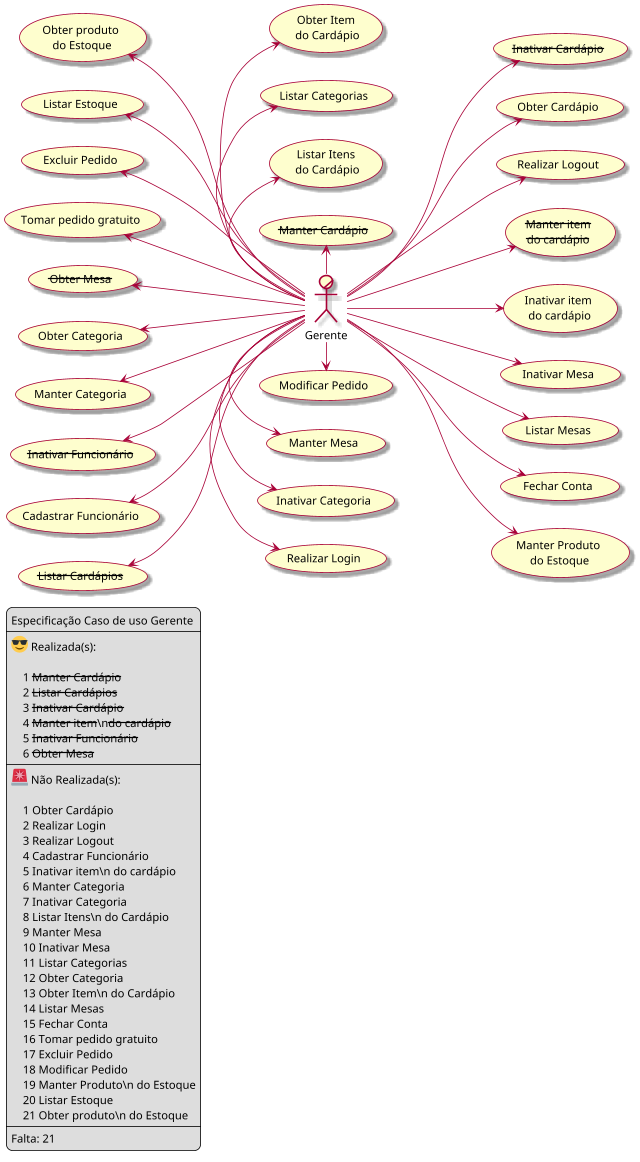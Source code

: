 @startuml
  
/'
  Observações. 
  1 -Quando aumentar a lista tem que replicar nas outras
  2 - Para deixar o texto taxado utilize a tag<s> dentro da lista  
'/


'============ Caso de uso gerente
!$actGerente = "Gerente"
!$actAliasGerente = "gerente"
!$ltCasoUsoGerente = [
    "<s>Manter Cardápio</s>", "<s>Listar Cardápios</s>", "<s>Inativar Cardápio</s>", "Obter Cardápio",
    "Realizar Login", "Realizar Logout", "Cadastrar Funcionário", "<s>Manter item</s>\\n<s>do cardápio</s>",
    "Inativar item\\n do cardápio", "<s>Inativar Funcionário</s>", "Manter Categoria", "Inativar Categoria",
    "Listar Itens\\n do Cardápio", "Manter Mesa", "Inativar Mesa", "Listar Categorias", "Obter Categoria",
    "Obter Item\\n do Cardápio", "Listar Mesas", "<s>Obter Mesa</s>", "Fechar Conta", "Tomar pedido gratuito",
    "Excluir Pedido", "Modificar Pedido", "Manter Produto\\n do Estoque", "Listar Estoque", "Obter produto\\n do Estoque"
    ]
!$ltaliasCaseUsoGerente = [
    "manterCardapio", "listarCardapios", "inativarCardapio", "obterCardapio", "realizarLogin", "realizarLogout", "cadastrarFuncionario",
    "manterItemCardapio", "inativarItemCardapio", "inativarFuncionario", "manterCategoria", "inativarCategoria",
    "listarItensCardapio", "manterMesa", "inativarMesa", "listarCategorias", "obterCategoria", "obterItemCardapio",
    "listarMesas", "obterMesa" , "fecharConta", "tomarPedidoGratuito", "excluirPedido", "modificarPedido", "manterProdutoEstoque",
    "listarEstoque", "obterProdutoEstoque"
    ]
!$ltSentido = [
    "left", "up", "down", "down", "right", "down",
    "up", "down", "down", "up", "up", "right", "left",
    "right", "down", "left", "up", "left", "down", "up",
    "down", "up", "up", "right", "down", "up", "up"
    ]    

!$actObj = "actor"

!procedure $criarCasoDeUso($actObj, $actGeneric, $actAliasGeneric, $ltGeneric, $ltAlGeneric)
    !$j = 0     
    $actObj/ $actGeneric as $actAliasGeneric
    !while ($j < %size($ltGeneric))
        !$left = "left"
        ($ltGeneric[$j]) as $ltAlGeneric[$j]
        $actAliasGeneric --$ltSentido[$j]-> $ltAlGeneric[$j]
        !$j = $j + 1
    !endwhile      
!endprocedure

!procedure $mostrarEspecifsFeitas($ltGeneric)
    !$j = 0     
    !$k = 0
    legend left
      Especificação Caso de uso Gerente
      ----
      <:sunglasses:> Realizada(s):
      
      !while ($j < %size($ltGeneric))
        !if ("<s>" == %substr($ltCasoUsoGerente[$j], 0, 3))
          !$k = $k + 1
          $k $ltCasoUsoGerente[$j]
        !endif
          !$j = $j + 1
      !endwhile
      'Zerar indices'
      !$l = 0
      !$j = 0
      ----
      <:rotating_light:> Não Realizada(s): 
      
      !while ($j < %size($ltGeneric))
        !if ("<s>" != %substr($ltCasoUsoGerente[$j], 0, 3))
          !$l = $l + 1
          $l $ltCasoUsoGerente[$j]
        !endif
          !$j = $j + 1
      !endwhile 
      !$restEspecifs = 0
      !$restEspecifs = %size($ltGeneric) - $k
      ----
      Falta: $restEspecifs
    end legend
!endprocedure    

scale 0.8
skin rose
left to right direction

!if (%size($ltCasoUsoGerente) == %size($ltaliasCaseUsoGerente)) && (%size($ltSentido) == %size($ltCasoUsoGerente))
  $criarCasoDeUso($actObj, $actGerente, $actAliasGerente, $ltCasoUsoGerente, $ltaliasCaseUsoGerente)
  $mostrarEspecifsFeitas($ltCasoUsoGerente)
!else  
  !$resultLtCasoUso = %size($ltCasoUsoGerente)
  !$resultLtAliasCasoUso = %size($ltaliasCaseUsoGerente)
  !$resultLtSentido = %size($ltSentido)
  note left : Valores diferentes:\nlista Gerente:$resultLtCasoUso\nlista alias:$resultLtAliasCasoUso\nlista sentido:$resultLtSentido
!endif  


@enduml 